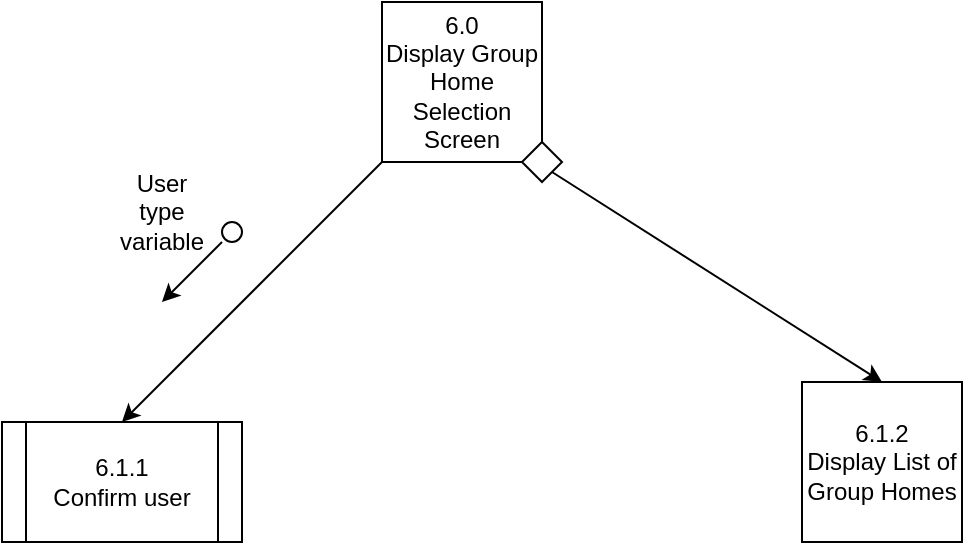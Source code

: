 <mxfile version="12.7.0" type="github" pages="3">
  <diagram id="Bx6rvehUoLZO955_rD8m" name="6.1: Display GH Selection Screen">
    <mxGraphModel dx="460" dy="782" grid="1" gridSize="10" guides="1" tooltips="1" connect="1" arrows="1" fold="1" page="1" pageScale="1" pageWidth="850" pageHeight="1100" math="0" shadow="0">
      <root>
        <mxCell id="0"/>
        <mxCell id="1" parent="0"/>
        <mxCell id="bkbCYRW3ADsZCOBHCdZu-1" value="6.0&lt;br&gt;Display Group Home Selection Screen" style="whiteSpace=wrap;html=1;aspect=fixed;" parent="1" vertex="1">
          <mxGeometry x="350" y="50" width="80" height="80" as="geometry"/>
        </mxCell>
        <mxCell id="bkbCYRW3ADsZCOBHCdZu-3" value="6.1.2&lt;br&gt;Display List of Group Homes" style="whiteSpace=wrap;html=1;aspect=fixed;" parent="1" vertex="1">
          <mxGeometry x="560" y="240" width="80" height="80" as="geometry"/>
        </mxCell>
        <mxCell id="bkbCYRW3ADsZCOBHCdZu-5" value="" style="endArrow=classic;html=1;strokeWidth=1;entryX=0.5;entryY=0;entryDx=0;entryDy=0;exitX=1;exitY=1;exitDx=0;exitDy=0;" parent="1" source="buBdiMg5G6qNQcdsuCJa-12" target="bkbCYRW3ADsZCOBHCdZu-3" edge="1">
          <mxGeometry width="50" height="50" relative="1" as="geometry">
            <mxPoint x="510" y="150" as="sourcePoint"/>
            <mxPoint x="515" y="250" as="targetPoint"/>
          </mxGeometry>
        </mxCell>
        <mxCell id="buBdiMg5G6qNQcdsuCJa-1" value="6.1.1&lt;br&gt;Confirm user" style="shape=process;whiteSpace=wrap;html=1;backgroundOutline=1;" parent="1" vertex="1">
          <mxGeometry x="160" y="260" width="120" height="60" as="geometry"/>
        </mxCell>
        <mxCell id="buBdiMg5G6qNQcdsuCJa-2" value="" style="endArrow=classic;html=1;strokeWidth=1;exitX=0;exitY=1;exitDx=0;exitDy=0;entryX=0.5;entryY=0;entryDx=0;entryDy=0;" parent="1" source="bkbCYRW3ADsZCOBHCdZu-1" target="buBdiMg5G6qNQcdsuCJa-1" edge="1">
          <mxGeometry width="50" height="50" relative="1" as="geometry">
            <mxPoint x="330" y="220" as="sourcePoint"/>
            <mxPoint x="380" y="170" as="targetPoint"/>
          </mxGeometry>
        </mxCell>
        <mxCell id="buBdiMg5G6qNQcdsuCJa-3" value="" style="endArrow=classic;html=1;strokeWidth=1;" parent="1" edge="1">
          <mxGeometry width="50" height="50" relative="1" as="geometry">
            <mxPoint x="270" y="170" as="sourcePoint"/>
            <mxPoint x="240" y="200" as="targetPoint"/>
          </mxGeometry>
        </mxCell>
        <mxCell id="buBdiMg5G6qNQcdsuCJa-10" value="" style="ellipse;whiteSpace=wrap;html=1;aspect=fixed;fillColor=#FFFFFF;" parent="1" vertex="1">
          <mxGeometry x="270" y="160" width="10" height="10" as="geometry"/>
        </mxCell>
        <mxCell id="buBdiMg5G6qNQcdsuCJa-11" value="User type variable" style="text;html=1;strokeColor=none;fillColor=none;align=center;verticalAlign=middle;whiteSpace=wrap;rounded=0;" parent="1" vertex="1">
          <mxGeometry x="220" y="145" width="40" height="20" as="geometry"/>
        </mxCell>
        <mxCell id="buBdiMg5G6qNQcdsuCJa-12" value="" style="rhombus;whiteSpace=wrap;html=1;fillColor=#FFFFFF;" parent="1" vertex="1">
          <mxGeometry x="420" y="120" width="20" height="20" as="geometry"/>
        </mxCell>
      </root>
    </mxGraphModel>
  </diagram>
  <diagram id="oOssQ_DfvUx--qjvg45l" name="6.2: Retrieve GH Information">
        <mxGraphModel dx="1952" dy="614" grid="1" gridSize="10" guides="1" tooltips="1" connect="1" arrows="1" fold="1" page="1" pageScale="1" pageWidth="850" pageHeight="1100" math="0" shadow="0">
            <root>
                <mxCell id="BQkyG8N_VDIgJS5VGbaI-0"/>
                <mxCell id="BQkyG8N_VDIgJS5VGbaI-1" parent="BQkyG8N_VDIgJS5VGbaI-0"/>
                <mxCell id="W4z7vBKg3XC51k5--N2T-0" value="6.2&lt;br&gt;Retrieve Group Home Information" style="whiteSpace=wrap;html=1;aspect=fixed;" parent="BQkyG8N_VDIgJS5VGbaI-1" vertex="1">
                    <mxGeometry x="355" y="50" width="80" height="80" as="geometry"/>
                  </mxCell>
                <mxCell id="W4z7vBKg3XC51k5--N2T-1" value="6.2.2&lt;br&gt;Display Information of Selected Group Home to be Edited" style="whiteSpace=wrap;html=1;aspect=fixed;" parent="BQkyG8N_VDIgJS5VGbaI-1" vertex="1">
                    <mxGeometry x="550" y="200" width="90" height="90" as="geometry"/>
                  </mxCell>
                <mxCell id="W4z7vBKg3XC51k5--N2T-2" value="" style="endArrow=classic;html=1;exitX=1;exitY=1;exitDx=0;exitDy=0;strokeWidth=2;entryX=0.5;entryY=0;entryDx=0;entryDy=0;" parent="BQkyG8N_VDIgJS5VGbaI-1" source="W4z7vBKg3XC51k5--N2T-0" target="W4z7vBKg3XC51k5--N2T-1" edge="1">
                    <mxGeometry width="50" height="50" relative="1" as="geometry">
                        <mxPoint x="490" y="220" as="sourcePoint"/>
                        <mxPoint x="515" y="250" as="targetPoint"/>
                      </mxGeometry>
                  </mxCell>
                <mxCell id="W4z7vBKg3XC51k5--N2T-3" value="" style="endArrow=classic;html=1;exitX=0;exitY=1;exitDx=0;exitDy=0;entryX=0.5;entryY=0;entryDx=0;entryDy=0;strokeWidth=2;" parent="BQkyG8N_VDIgJS5VGbaI-1" source="W4z7vBKg3XC51k5--N2T-0" target="W4z7vBKg3XC51k5--N2T-5" edge="1">
                    <mxGeometry width="50" height="50" relative="1" as="geometry">
                        <mxPoint x="397.5" y="150" as="sourcePoint"/>
                        <mxPoint x="390" y="250" as="targetPoint"/>
                      </mxGeometry>
                  </mxCell>
                <mxCell id="W4z7vBKg3XC51k5--N2T-4" value="" style="endArrow=classic;html=1;strokeWidth=2;entryX=0.5;entryY=0;entryDx=0;entryDy=0;exitX=0.5;exitY=1;exitDx=0;exitDy=0;" parent="BQkyG8N_VDIgJS5VGbaI-1" source="W4z7vBKg3XC51k5--N2T-5" target="GRMvZ2hlrFzyxpIoFRWS-17" edge="1">
                    <mxGeometry width="50" height="50" relative="1" as="geometry">
                        <mxPoint x="360" y="330" as="sourcePoint"/>
                        <mxPoint x="160" y="400" as="targetPoint"/>
                      </mxGeometry>
                  </mxCell>
                <mxCell id="W4z7vBKg3XC51k5--N2T-5" value="6.1.4&lt;br&gt;Query Database" style="shape=process;whiteSpace=wrap;html=1;backgroundOutline=1;" parent="BQkyG8N_VDIgJS5VGbaI-1" vertex="1">
                    <mxGeometry x="190" y="200" width="90" height="90" as="geometry"/>
                  </mxCell>
                <mxCell id="W4z7vBKg3XC51k5--N2T-7" value="" style="endArrow=classic;html=1;strokeWidth=2;exitX=1;exitY=1;exitDx=0;exitDy=0;entryX=0.5;entryY=0;entryDx=0;entryDy=0;" parent="BQkyG8N_VDIgJS5VGbaI-1" source="W4z7vBKg3XC51k5--N2T-5" target="GRMvZ2hlrFzyxpIoFRWS-18" edge="1">
                    <mxGeometry width="50" height="50" relative="1" as="geometry">
                        <mxPoint x="345" y="350" as="sourcePoint"/>
                        <mxPoint x="415" y="422" as="targetPoint"/>
                      </mxGeometry>
                  </mxCell>
                <mxCell id="GRMvZ2hlrFzyxpIoFRWS-0" value="" style="endArrow=classic;html=1;strokeWidth=1;" edge="1" parent="BQkyG8N_VDIgJS5VGbaI-1">
                    <mxGeometry width="50" height="50" relative="1" as="geometry">
                        <mxPoint x="214.5" y="330" as="sourcePoint"/>
                        <mxPoint x="214.5" y="380" as="targetPoint"/>
                      </mxGeometry>
                  </mxCell>
                <mxCell id="GRMvZ2hlrFzyxpIoFRWS-6" value="" style="ellipse;whiteSpace=wrap;html=1;aspect=fixed;fillColor=#FFFFFF;" vertex="1" parent="BQkyG8N_VDIgJS5VGbaI-1">
                    <mxGeometry x="470" y="160" width="10" height="10" as="geometry"/>
                  </mxCell>
                <mxCell id="GRMvZ2hlrFzyxpIoFRWS-7" value="" style="ellipse;whiteSpace=wrap;html=1;aspect=fixed;fillColor=#FFFFFF;" vertex="1" parent="BQkyG8N_VDIgJS5VGbaI-1">
                    <mxGeometry x="420" y="350" width="10" height="10" as="geometry"/>
                  </mxCell>
                <mxCell id="GRMvZ2hlrFzyxpIoFRWS-8" value="" style="ellipse;whiteSpace=wrap;html=1;aspect=fixed;fillColor=#FFFFFF;" vertex="1" parent="BQkyG8N_VDIgJS5VGbaI-1">
                    <mxGeometry x="360" y="360" width="10" height="10" as="geometry"/>
                  </mxCell>
                <mxCell id="GRMvZ2hlrFzyxpIoFRWS-9" value="" style="ellipse;whiteSpace=wrap;html=1;aspect=fixed;fillColor=#FFFFFF;" vertex="1" parent="BQkyG8N_VDIgJS5VGbaI-1">
                    <mxGeometry x="250" y="380" width="10" height="10" as="geometry"/>
                  </mxCell>
                <mxCell id="GRMvZ2hlrFzyxpIoFRWS-10" value="" style="ellipse;whiteSpace=wrap;html=1;aspect=fixed;fillColor=#FFFFFF;" vertex="1" parent="BQkyG8N_VDIgJS5VGbaI-1">
                    <mxGeometry x="80" y="360" width="10" height="10" as="geometry"/>
                  </mxCell>
                <mxCell id="GRMvZ2hlrFzyxpIoFRWS-11" value="" style="ellipse;whiteSpace=wrap;html=1;aspect=fixed;fillColor=#FFFFFF;" vertex="1" parent="BQkyG8N_VDIgJS5VGbaI-1">
                    <mxGeometry x="70" y="310" width="10" height="10" as="geometry"/>
                  </mxCell>
                <mxCell id="GRMvZ2hlrFzyxpIoFRWS-12" value="" style="ellipse;whiteSpace=wrap;html=1;aspect=fixed;fillColor=#FFFFFF;" vertex="1" parent="BQkyG8N_VDIgJS5VGbaI-1">
                    <mxGeometry x="210" y="320" width="10" height="10" as="geometry"/>
                  </mxCell>
                <mxCell id="GRMvZ2hlrFzyxpIoFRWS-16" value="6.1.4.1&lt;br&gt;Connect to Database" style="shape=process;whiteSpace=wrap;html=1;backgroundOutline=1;" vertex="1" parent="BQkyG8N_VDIgJS5VGbaI-1">
                    <mxGeometry x="-90" y="400" width="90" height="80" as="geometry"/>
                  </mxCell>
                <mxCell id="GRMvZ2hlrFzyxpIoFRWS-17" value="6.1.4.2&lt;br&gt;Prepare statement" style="shape=process;whiteSpace=wrap;html=1;backgroundOutline=1;" vertex="1" parent="BQkyG8N_VDIgJS5VGbaI-1">
                    <mxGeometry x="175" y="420" width="120" height="60" as="geometry"/>
                  </mxCell>
                <mxCell id="GRMvZ2hlrFzyxpIoFRWS-18" value="6.1.4.3&lt;br&gt;Execute statement" style="shape=process;whiteSpace=wrap;html=1;backgroundOutline=1;" vertex="1" parent="BQkyG8N_VDIgJS5VGbaI-1">
                    <mxGeometry x="410" y="420" width="120" height="60" as="geometry"/>
                  </mxCell>
                <mxCell id="GRMvZ2hlrFzyxpIoFRWS-19" value="" style="endArrow=classic;html=1;strokeWidth=1;exitX=0;exitY=1;exitDx=0;exitDy=0;entryX=0.5;entryY=0;entryDx=0;entryDy=0;" edge="1" parent="BQkyG8N_VDIgJS5VGbaI-1" source="W4z7vBKg3XC51k5--N2T-5" target="GRMvZ2hlrFzyxpIoFRWS-16">
                    <mxGeometry width="50" height="50" relative="1" as="geometry">
                        <mxPoint x="40" y="330" as="sourcePoint"/>
                        <mxPoint x="90" y="280" as="targetPoint"/>
                      </mxGeometry>
                  </mxCell>
                <mxCell id="GRMvZ2hlrFzyxpIoFRWS-20" value="" style="endArrow=classic;html=1;strokeWidth=1;" edge="1" parent="BQkyG8N_VDIgJS5VGbaI-1">
                    <mxGeometry width="50" height="50" relative="1" as="geometry">
                        <mxPoint x="70" y="320" as="sourcePoint"/>
                        <mxPoint x="30" y="340" as="targetPoint"/>
                      </mxGeometry>
                  </mxCell>
                <mxCell id="GRMvZ2hlrFzyxpIoFRWS-21" value="" style="endArrow=classic;html=1;strokeWidth=1;" edge="1" parent="BQkyG8N_VDIgJS5VGbaI-1">
                    <mxGeometry width="50" height="50" relative="1" as="geometry">
                        <mxPoint x="254.5" y="380" as="sourcePoint"/>
                        <mxPoint x="254.5" y="340" as="targetPoint"/>
                      </mxGeometry>
                  </mxCell>
                <mxCell id="GRMvZ2hlrFzyxpIoFRWS-22" value="" style="endArrow=classic;html=1;strokeWidth=1;" edge="1" parent="BQkyG8N_VDIgJS5VGbaI-1">
                    <mxGeometry width="50" height="50" relative="1" as="geometry">
                        <mxPoint x="90" y="360" as="sourcePoint"/>
                        <mxPoint x="130" y="340" as="targetPoint"/>
                      </mxGeometry>
                  </mxCell>
                <mxCell id="GRMvZ2hlrFzyxpIoFRWS-23" value="" style="endArrow=classic;html=1;strokeWidth=1;" edge="1" parent="BQkyG8N_VDIgJS5VGbaI-1">
                    <mxGeometry width="50" height="50" relative="1" as="geometry">
                        <mxPoint x="370" y="370" as="sourcePoint"/>
                        <mxPoint x="400" y="400" as="targetPoint"/>
                      </mxGeometry>
                  </mxCell>
                <mxCell id="GRMvZ2hlrFzyxpIoFRWS-24" value="" style="endArrow=classic;html=1;strokeWidth=1;" edge="1" parent="BQkyG8N_VDIgJS5VGbaI-1">
                    <mxGeometry width="50" height="50" relative="1" as="geometry">
                        <mxPoint x="420" y="350" as="sourcePoint"/>
                        <mxPoint x="380" y="330" as="targetPoint"/>
                      </mxGeometry>
                  </mxCell>
                <mxCell id="GRMvZ2hlrFzyxpIoFRWS-25" value="Database credentials" style="text;html=1;strokeColor=none;fillColor=none;align=center;verticalAlign=middle;whiteSpace=wrap;rounded=0;" vertex="1" parent="BQkyG8N_VDIgJS5VGbaI-1">
                    <mxGeometry x="10" y="300" width="40" height="20" as="geometry"/>
                  </mxCell>
                <mxCell id="GRMvZ2hlrFzyxpIoFRWS-26" value="Database object" style="text;html=1;strokeColor=none;fillColor=none;align=center;verticalAlign=middle;whiteSpace=wrap;rounded=0;" vertex="1" parent="BQkyG8N_VDIgJS5VGbaI-1">
                    <mxGeometry x="70" y="380" width="40" height="20" as="geometry"/>
                  </mxCell>
                <mxCell id="GRMvZ2hlrFzyxpIoFRWS-27" value="Database object" style="text;html=1;strokeColor=none;fillColor=none;align=center;verticalAlign=middle;whiteSpace=wrap;rounded=0;" vertex="1" parent="BQkyG8N_VDIgJS5VGbaI-1">
                    <mxGeometry x="160" y="335" width="40" height="20" as="geometry"/>
                  </mxCell>
                <mxCell id="GRMvZ2hlrFzyxpIoFRWS-28" value="Prepared statement" style="text;html=1;strokeColor=none;fillColor=none;align=center;verticalAlign=middle;whiteSpace=wrap;rounded=0;" vertex="1" parent="BQkyG8N_VDIgJS5VGbaI-1">
                    <mxGeometry x="270" y="355" width="40" height="20" as="geometry"/>
                  </mxCell>
                <mxCell id="GRMvZ2hlrFzyxpIoFRWS-29" value="Prepared statement" style="text;html=1;strokeColor=none;fillColor=none;align=center;verticalAlign=middle;whiteSpace=wrap;rounded=0;" vertex="1" parent="BQkyG8N_VDIgJS5VGbaI-1">
                    <mxGeometry x="340" y="390" width="40" height="20" as="geometry"/>
                  </mxCell>
                <mxCell id="GRMvZ2hlrFzyxpIoFRWS-30" value="Statement object" style="text;html=1;strokeColor=none;fillColor=none;align=center;verticalAlign=middle;whiteSpace=wrap;rounded=0;" vertex="1" parent="BQkyG8N_VDIgJS5VGbaI-1">
                    <mxGeometry x="405" y="315" width="40" height="20" as="geometry"/>
                  </mxCell>
                <mxCell id="sRskY3rJbkkUu5XK8PiD-0" value="" style="endArrow=classic;html=1;strokeWidth=1;" edge="1" parent="BQkyG8N_VDIgJS5VGbaI-1">
                    <mxGeometry width="50" height="50" relative="1" as="geometry">
                        <mxPoint x="480" y="170" as="sourcePoint"/>
                        <mxPoint x="520" y="190" as="targetPoint"/>
                      </mxGeometry>
                  </mxCell>
                <mxCell id="sRskY3rJbkkUu5XK8PiD-2" value="Statement object" style="text;html=1;strokeColor=none;fillColor=none;align=center;verticalAlign=middle;whiteSpace=wrap;rounded=0;" vertex="1" parent="BQkyG8N_VDIgJS5VGbaI-1">
                    <mxGeometry x="450" y="190" width="40" height="20" as="geometry"/>
                  </mxCell>
              </root>
          </mxGraphModel>
      </diagram>
  <diagram id="TJLfWIqsNO7Q7lEgBNCy" name="6.3: Update GH Record">
        <mxGraphModel dx="1160" dy="646" grid="1" gridSize="10" guides="1" tooltips="1" connect="1" arrows="1" fold="1" page="1" pageScale="1" pageWidth="850" pageHeight="1100" math="0" shadow="0">
            <root>
                <mxCell id="3S3HiH7rBTsIUguxJZKw-0"/>
                <mxCell id="3S3HiH7rBTsIUguxJZKw-1" parent="3S3HiH7rBTsIUguxJZKw-0"/>
                <mxCell id="YBVzJo3IJKOP8nGpKCpG-0" value="6.3&lt;br&gt;Update Group Home Record" style="whiteSpace=wrap;html=1;aspect=fixed;" parent="3S3HiH7rBTsIUguxJZKw-1" vertex="1">
                    <mxGeometry x="420" y="70" width="80" height="80" as="geometry"/>
                  </mxCell>
                <mxCell id="YBVzJo3IJKOP8nGpKCpG-1" value="" style="endArrow=classic;html=1;exitX=0.25;exitY=1;exitDx=0;exitDy=0;entryX=0.5;entryY=0;entryDx=0;entryDy=0;strokeWidth=2;" parent="3S3HiH7rBTsIUguxJZKw-1" source="YBVzJo3IJKOP8nGpKCpG-0" target="YBVzJo3IJKOP8nGpKCpG-2" edge="1">
                    <mxGeometry width="50" height="50" relative="1" as="geometry">
                        <mxPoint x="310" y="190" as="sourcePoint"/>
                        <mxPoint x="160" y="270" as="targetPoint"/>
                      </mxGeometry>
                  </mxCell>
                <mxCell id="YBVzJo3IJKOP8nGpKCpG-2" value="&lt;span style=&quot;white-space: normal&quot;&gt;6.2.1&lt;br&gt;&lt;/span&gt;Retrieve Submitted Form Data" style="shape=process;whiteSpace=wrap;html=1;backgroundOutline=1;" parent="3S3HiH7rBTsIUguxJZKw-1" vertex="1">
                    <mxGeometry x="120" y="280" width="90" height="80" as="geometry"/>
                  </mxCell>
                <mxCell id="YBVzJo3IJKOP8nGpKCpG-3" value="&lt;span style=&quot;white-space: normal&quot;&gt;6.2.2&lt;br&gt;&lt;/span&gt;Verify Submitted Form Data" style="shape=process;whiteSpace=wrap;html=1;backgroundOutline=1;" parent="3S3HiH7rBTsIUguxJZKw-1" vertex="1">
                    <mxGeometry x="415" y="280" width="90" height="80" as="geometry"/>
                  </mxCell>
                <mxCell id="YBVzJo3IJKOP8nGpKCpG-4" value="" style="endArrow=classic;html=1;exitX=0.5;exitY=1;exitDx=0;exitDy=0;entryX=0.5;entryY=0;entryDx=0;entryDy=0;strokeWidth=2;" parent="3S3HiH7rBTsIUguxJZKw-1" source="YBVzJo3IJKOP8nGpKCpG-0" target="YBVzJo3IJKOP8nGpKCpG-3" edge="1">
                    <mxGeometry width="50" height="50" relative="1" as="geometry">
                        <mxPoint x="467.5" y="170" as="sourcePoint"/>
                        <mxPoint x="262.5" y="290" as="targetPoint"/>
                      </mxGeometry>
                  </mxCell>
                <mxCell id="YBVzJo3IJKOP8nGpKCpG-5" value="" style="endArrow=classic;html=1;strokeWidth=2;entryX=0.5;entryY=0;entryDx=0;entryDy=0;exitX=1;exitY=1;exitDx=0;exitDy=0;" parent="3S3HiH7rBTsIUguxJZKw-1" source="19vuFMOHtuplb1s9IyGi-23" target="YBVzJo3IJKOP8nGpKCpG-6" edge="1">
                    <mxGeometry width="50" height="50" relative="1" as="geometry">
                        <mxPoint x="550" y="170" as="sourcePoint"/>
                        <mxPoint x="560" y="270" as="targetPoint"/>
                      </mxGeometry>
                  </mxCell>
                <mxCell id="YBVzJo3IJKOP8nGpKCpG-6" value="6.3.3&lt;br&gt;Update Group Home Record with Submitted Form Data" style="whiteSpace=wrap;html=1;aspect=fixed;" parent="3S3HiH7rBTsIUguxJZKw-1" vertex="1">
                    <mxGeometry x="680" y="270" width="90" height="90" as="geometry"/>
                  </mxCell>
                <mxCell id="YBVzJo3IJKOP8nGpKCpG-7" value="" style="endArrow=classic;html=1;curved=1;" parent="3S3HiH7rBTsIUguxJZKw-1" edge="1">
                    <mxGeometry width="50" height="50" relative="1" as="geometry">
                        <mxPoint x="455" y="150.0" as="sourcePoint"/>
                        <mxPoint x="430" y="150" as="targetPoint"/>
                        <Array as="points">
                            <mxPoint x="490" y="160"/>
                            <mxPoint x="470" y="180"/>
                            <mxPoint x="410" y="180"/>
                            <mxPoint x="400" y="160"/>
                          </Array>
                      </mxGeometry>
                  </mxCell>
                <mxCell id="19vuFMOHtuplb1s9IyGi-0" value="" style="endArrow=classic;html=1;strokeWidth=1;" edge="1" parent="3S3HiH7rBTsIUguxJZKw-1">
                    <mxGeometry width="50" height="50" relative="1" as="geometry">
                        <mxPoint x="260" y="210" as="sourcePoint"/>
                        <mxPoint x="220" y="230" as="targetPoint"/>
                      </mxGeometry>
                  </mxCell>
                <mxCell id="19vuFMOHtuplb1s9IyGi-1" value="" style="ellipse;whiteSpace=wrap;html=1;aspect=fixed;fillColor=#000000;" vertex="1" parent="3S3HiH7rBTsIUguxJZKw-1">
                    <mxGeometry x="910" y="530" width="10" height="10" as="geometry"/>
                  </mxCell>
                <mxCell id="19vuFMOHtuplb1s9IyGi-2" value="" style="ellipse;whiteSpace=wrap;html=1;aspect=fixed;fillColor=#FFFFFF;" vertex="1" parent="3S3HiH7rBTsIUguxJZKw-1">
                    <mxGeometry x="849.47" y="544" width="10" height="10" as="geometry"/>
                  </mxCell>
                <mxCell id="19vuFMOHtuplb1s9IyGi-3" value="" style="ellipse;whiteSpace=wrap;html=1;aspect=fixed;fillColor=#FFFFFF;" vertex="1" parent="3S3HiH7rBTsIUguxJZKw-1">
                    <mxGeometry x="730" y="554" width="10" height="10" as="geometry"/>
                  </mxCell>
                <mxCell id="19vuFMOHtuplb1s9IyGi-4" value="" style="ellipse;whiteSpace=wrap;html=1;aspect=fixed;fillColor=#FFFFFF;" vertex="1" parent="3S3HiH7rBTsIUguxJZKw-1">
                    <mxGeometry x="700" y="559" width="10" height="10" as="geometry"/>
                  </mxCell>
                <mxCell id="19vuFMOHtuplb1s9IyGi-5" value="" style="ellipse;whiteSpace=wrap;html=1;aspect=fixed;fillColor=#FFFFFF;" vertex="1" parent="3S3HiH7rBTsIUguxJZKw-1">
                    <mxGeometry x="580" y="550" width="10" height="10" as="geometry"/>
                  </mxCell>
                <mxCell id="19vuFMOHtuplb1s9IyGi-6" value="" style="ellipse;whiteSpace=wrap;html=1;aspect=fixed;fillColor=#FFFFFF;" vertex="1" parent="3S3HiH7rBTsIUguxJZKw-1">
                    <mxGeometry x="590" y="490" width="10" height="10" as="geometry"/>
                  </mxCell>
                <mxCell id="19vuFMOHtuplb1s9IyGi-9" value="" style="ellipse;whiteSpace=wrap;html=1;aspect=fixed;fillColor=#000000;" vertex="1" parent="3S3HiH7rBTsIUguxJZKw-1">
                    <mxGeometry x="480" y="260" width="10" height="10" as="geometry"/>
                  </mxCell>
                <mxCell id="19vuFMOHtuplb1s9IyGi-10" value="" style="ellipse;whiteSpace=wrap;html=1;aspect=fixed;fillColor=#FFFFFF;" vertex="1" parent="3S3HiH7rBTsIUguxJZKw-1">
                    <mxGeometry x="440" y="220" width="10" height="10" as="geometry"/>
                  </mxCell>
                <mxCell id="19vuFMOHtuplb1s9IyGi-11" value="" style="ellipse;whiteSpace=wrap;html=1;aspect=fixed;fillColor=#FFFFFF;" vertex="1" parent="3S3HiH7rBTsIUguxJZKw-1">
                    <mxGeometry x="310" y="230" width="10" height="10" as="geometry"/>
                  </mxCell>
                <mxCell id="19vuFMOHtuplb1s9IyGi-12" value="" style="ellipse;whiteSpace=wrap;html=1;aspect=fixed;fillColor=#FFFFFF;" vertex="1" parent="3S3HiH7rBTsIUguxJZKw-1">
                    <mxGeometry x="260" y="200" width="10" height="10" as="geometry"/>
                  </mxCell>
                <mxCell id="19vuFMOHtuplb1s9IyGi-13" value="" style="endArrow=classic;html=1;strokeWidth=1;" edge="1" parent="3S3HiH7rBTsIUguxJZKw-1">
                    <mxGeometry width="50" height="50" relative="1" as="geometry">
                        <mxPoint x="320" y="230" as="sourcePoint"/>
                        <mxPoint x="370" y="200" as="targetPoint"/>
                      </mxGeometry>
                  </mxCell>
                <mxCell id="19vuFMOHtuplb1s9IyGi-14" value="" style="endArrow=classic;html=1;strokeWidth=1;" edge="1" parent="3S3HiH7rBTsIUguxJZKw-1">
                    <mxGeometry width="50" height="50" relative="1" as="geometry">
                        <mxPoint x="484.47" y="260" as="sourcePoint"/>
                        <mxPoint x="484.47" y="220" as="targetPoint"/>
                      </mxGeometry>
                  </mxCell>
                <mxCell id="19vuFMOHtuplb1s9IyGi-15" value="" style="endArrow=classic;html=1;strokeWidth=1;" edge="1" parent="3S3HiH7rBTsIUguxJZKw-1">
                    <mxGeometry width="50" height="50" relative="1" as="geometry">
                        <mxPoint x="444.47" y="230" as="sourcePoint"/>
                        <mxPoint x="444.47" y="270" as="targetPoint"/>
                      </mxGeometry>
                  </mxCell>
                <mxCell id="19vuFMOHtuplb1s9IyGi-19" value="Form variables" style="text;html=1;strokeColor=none;fillColor=none;align=center;verticalAlign=middle;whiteSpace=wrap;rounded=0;" vertex="1" parent="3S3HiH7rBTsIUguxJZKw-1">
                    <mxGeometry x="190" y="190" width="40" height="20" as="geometry"/>
                  </mxCell>
                <mxCell id="19vuFMOHtuplb1s9IyGi-20" value="Form variables" style="text;html=1;strokeColor=none;fillColor=none;align=center;verticalAlign=middle;whiteSpace=wrap;rounded=0;" vertex="1" parent="3S3HiH7rBTsIUguxJZKw-1">
                    <mxGeometry x="280" y="250" width="40" height="20" as="geometry"/>
                  </mxCell>
                <mxCell id="19vuFMOHtuplb1s9IyGi-21" value="Form variables" style="text;html=1;strokeColor=none;fillColor=none;align=center;verticalAlign=middle;whiteSpace=wrap;rounded=0;" vertex="1" parent="3S3HiH7rBTsIUguxJZKw-1">
                    <mxGeometry x="390" y="230" width="40" height="20" as="geometry"/>
                  </mxCell>
                <mxCell id="19vuFMOHtuplb1s9IyGi-22" value="Form&amp;nbsp;" style="text;html=1;strokeColor=none;fillColor=none;align=center;verticalAlign=middle;whiteSpace=wrap;rounded=0;" vertex="1" parent="3S3HiH7rBTsIUguxJZKw-1">
                    <mxGeometry x="490" y="240" width="40" height="20" as="geometry"/>
                  </mxCell>
                <mxCell id="19vuFMOHtuplb1s9IyGi-23" value="" style="rhombus;whiteSpace=wrap;html=1;fillColor=#FFFFFF;" vertex="1" parent="3S3HiH7rBTsIUguxJZKw-1">
                    <mxGeometry x="490" y="140" width="20" height="20" as="geometry"/>
                  </mxCell>
                <mxCell id="19vuFMOHtuplb1s9IyGi-24" value="Form variables" style="text;html=1;strokeColor=none;fillColor=none;align=center;verticalAlign=middle;whiteSpace=wrap;rounded=0;" vertex="1" parent="3S3HiH7rBTsIUguxJZKw-1">
                    <mxGeometry x="530" y="480" width="40" height="20" as="geometry"/>
                  </mxCell>
                <mxCell id="19vuFMOHtuplb1s9IyGi-26" value="1.1.4&lt;br&gt;Query database" style="shape=process;whiteSpace=wrap;html=1;backgroundOutline=1;" vertex="1" parent="3S3HiH7rBTsIUguxJZKw-1">
                    <mxGeometry x="680" y="400" width="90" height="90" as="geometry"/>
                  </mxCell>
                <mxCell id="19vuFMOHtuplb1s9IyGi-27" value="1.1.4.1&lt;br&gt;Connect to Database" style="shape=process;whiteSpace=wrap;html=1;backgroundOutline=1;" vertex="1" parent="3S3HiH7rBTsIUguxJZKw-1">
                    <mxGeometry x="440" y="560" width="90" height="80" as="geometry"/>
                  </mxCell>
                <mxCell id="19vuFMOHtuplb1s9IyGi-28" value="1.1.4.2&lt;br&gt;Prepare statement" style="shape=process;whiteSpace=wrap;html=1;backgroundOutline=1;" vertex="1" parent="3S3HiH7rBTsIUguxJZKw-1">
                    <mxGeometry x="665" y="580" width="120" height="60" as="geometry"/>
                  </mxCell>
                <mxCell id="19vuFMOHtuplb1s9IyGi-29" value="1.1.4.3&lt;br&gt;Execute statement" style="shape=process;whiteSpace=wrap;html=1;backgroundOutline=1;" vertex="1" parent="3S3HiH7rBTsIUguxJZKw-1">
                    <mxGeometry x="920" y="580" width="120" height="60" as="geometry"/>
                  </mxCell>
                <mxCell id="19vuFMOHtuplb1s9IyGi-30" value="" style="endArrow=classic;html=1;strokeWidth=1;entryX=0.5;entryY=0;entryDx=0;entryDy=0;exitX=0;exitY=1;exitDx=0;exitDy=0;" edge="1" parent="3S3HiH7rBTsIUguxJZKw-1" source="19vuFMOHtuplb1s9IyGi-26" target="19vuFMOHtuplb1s9IyGi-27">
                    <mxGeometry width="50" height="50" relative="1" as="geometry">
                        <mxPoint x="590" y="530" as="sourcePoint"/>
                        <mxPoint x="640" y="480" as="targetPoint"/>
                      </mxGeometry>
                  </mxCell>
                <mxCell id="19vuFMOHtuplb1s9IyGi-31" value="" style="endArrow=classic;html=1;strokeWidth=1;exitX=0.5;exitY=1;exitDx=0;exitDy=0;entryX=0.5;entryY=0;entryDx=0;entryDy=0;" edge="1" parent="3S3HiH7rBTsIUguxJZKw-1" source="19vuFMOHtuplb1s9IyGi-26" target="19vuFMOHtuplb1s9IyGi-28">
                    <mxGeometry width="50" height="50" relative="1" as="geometry">
                        <mxPoint x="730" y="560" as="sourcePoint"/>
                        <mxPoint x="780" y="510" as="targetPoint"/>
                      </mxGeometry>
                  </mxCell>
                <mxCell id="19vuFMOHtuplb1s9IyGi-32" value="" style="endArrow=classic;html=1;strokeWidth=1;exitX=0.5;exitY=1;exitDx=0;exitDy=0;entryX=0.5;entryY=0;entryDx=0;entryDy=0;" edge="1" parent="3S3HiH7rBTsIUguxJZKw-1" source="YBVzJo3IJKOP8nGpKCpG-6" target="19vuFMOHtuplb1s9IyGi-26">
                    <mxGeometry width="50" height="50" relative="1" as="geometry">
                        <mxPoint x="580" y="490" as="sourcePoint"/>
                        <mxPoint x="630" y="440" as="targetPoint"/>
                      </mxGeometry>
                  </mxCell>
                <mxCell id="19vuFMOHtuplb1s9IyGi-33" value="" style="endArrow=classic;html=1;strokeWidth=1;exitX=1;exitY=1;exitDx=0;exitDy=0;entryX=0.5;entryY=0;entryDx=0;entryDy=0;" edge="1" parent="3S3HiH7rBTsIUguxJZKw-1" source="19vuFMOHtuplb1s9IyGi-26" target="19vuFMOHtuplb1s9IyGi-29">
                    <mxGeometry width="50" height="50" relative="1" as="geometry">
                        <mxPoint x="870" y="540" as="sourcePoint"/>
                        <mxPoint x="920" y="490" as="targetPoint"/>
                      </mxGeometry>
                  </mxCell>
                <mxCell id="19vuFMOHtuplb1s9IyGi-34" value="" style="endArrow=classic;html=1;strokeWidth=1;" edge="1" parent="3S3HiH7rBTsIUguxJZKw-1">
                    <mxGeometry width="50" height="50" relative="1" as="geometry">
                        <mxPoint x="590" y="500" as="sourcePoint"/>
                        <mxPoint x="550" y="520" as="targetPoint"/>
                      </mxGeometry>
                  </mxCell>
                <mxCell id="19vuFMOHtuplb1s9IyGi-35" value="" style="endArrow=classic;html=1;strokeWidth=1;" edge="1" parent="3S3HiH7rBTsIUguxJZKw-1">
                    <mxGeometry width="50" height="50" relative="1" as="geometry">
                        <mxPoint x="590" y="550" as="sourcePoint"/>
                        <mxPoint x="620" y="530" as="targetPoint"/>
                      </mxGeometry>
                  </mxCell>
                <mxCell id="19vuFMOHtuplb1s9IyGi-38" value="Database object" style="text;html=1;strokeColor=none;fillColor=none;align=center;verticalAlign=middle;whiteSpace=wrap;rounded=0;" vertex="1" parent="3S3HiH7rBTsIUguxJZKw-1">
                    <mxGeometry x="550" y="560" width="40" height="20" as="geometry"/>
                  </mxCell>
                <mxCell id="19vuFMOHtuplb1s9IyGi-39" value="Database object" style="text;html=1;strokeColor=none;fillColor=none;align=center;verticalAlign=middle;whiteSpace=wrap;rounded=0;" vertex="1" parent="3S3HiH7rBTsIUguxJZKw-1">
                    <mxGeometry x="650" y="549" width="40" height="20" as="geometry"/>
                  </mxCell>
                <mxCell id="19vuFMOHtuplb1s9IyGi-40" value="" style="endArrow=classic;html=1;strokeWidth=1;" edge="1" parent="3S3HiH7rBTsIUguxJZKw-1">
                    <mxGeometry width="50" height="50" relative="1" as="geometry">
                        <mxPoint x="704.47" y="560" as="sourcePoint"/>
                        <mxPoint x="704.47" y="520" as="targetPoint"/>
                      </mxGeometry>
                  </mxCell>
                <mxCell id="19vuFMOHtuplb1s9IyGi-41" value="" style="endArrow=classic;html=1;strokeWidth=1;" edge="1" parent="3S3HiH7rBTsIUguxJZKw-1">
                    <mxGeometry width="50" height="50" relative="1" as="geometry">
                        <mxPoint x="734.47" y="554" as="sourcePoint"/>
                        <mxPoint x="734.47" y="524" as="targetPoint"/>
                      </mxGeometry>
                  </mxCell>
                <mxCell id="19vuFMOHtuplb1s9IyGi-42" value="Prepared statement" style="text;html=1;strokeColor=none;fillColor=none;align=center;verticalAlign=middle;whiteSpace=wrap;rounded=0;" vertex="1" parent="3S3HiH7rBTsIUguxJZKw-1">
                    <mxGeometry x="750" y="520" width="40" height="20" as="geometry"/>
                  </mxCell>
                <mxCell id="19vuFMOHtuplb1s9IyGi-43" value="" style="endArrow=classic;html=1;strokeWidth=1;" edge="1" parent="3S3HiH7rBTsIUguxJZKw-1">
                    <mxGeometry width="50" height="50" relative="1" as="geometry">
                        <mxPoint x="860" y="550" as="sourcePoint"/>
                        <mxPoint x="900" y="570" as="targetPoint"/>
                      </mxGeometry>
                  </mxCell>
                <mxCell id="19vuFMOHtuplb1s9IyGi-44" value="" style="endArrow=classic;html=1;strokeWidth=1;" edge="1" parent="3S3HiH7rBTsIUguxJZKw-1">
                    <mxGeometry width="50" height="50" relative="1" as="geometry">
                        <mxPoint x="910" y="530" as="sourcePoint"/>
                        <mxPoint x="860" y="510" as="targetPoint"/>
                      </mxGeometry>
                  </mxCell>
                <mxCell id="19vuFMOHtuplb1s9IyGi-45" value="Prepared statement" style="text;html=1;strokeColor=none;fillColor=none;align=center;verticalAlign=middle;whiteSpace=wrap;rounded=0;" vertex="1" parent="3S3HiH7rBTsIUguxJZKw-1">
                    <mxGeometry x="819.47" y="564" width="40" height="20" as="geometry"/>
                  </mxCell>
                <mxCell id="19vuFMOHtuplb1s9IyGi-47" value="Success message" style="text;html=1;strokeColor=none;fillColor=none;align=center;verticalAlign=middle;whiteSpace=wrap;rounded=0;" vertex="1" parent="3S3HiH7rBTsIUguxJZKw-1">
                    <mxGeometry x="895" y="490" width="40" height="20" as="geometry"/>
                  </mxCell>
              </root>
          </mxGraphModel>
      </diagram>
</mxfile>
